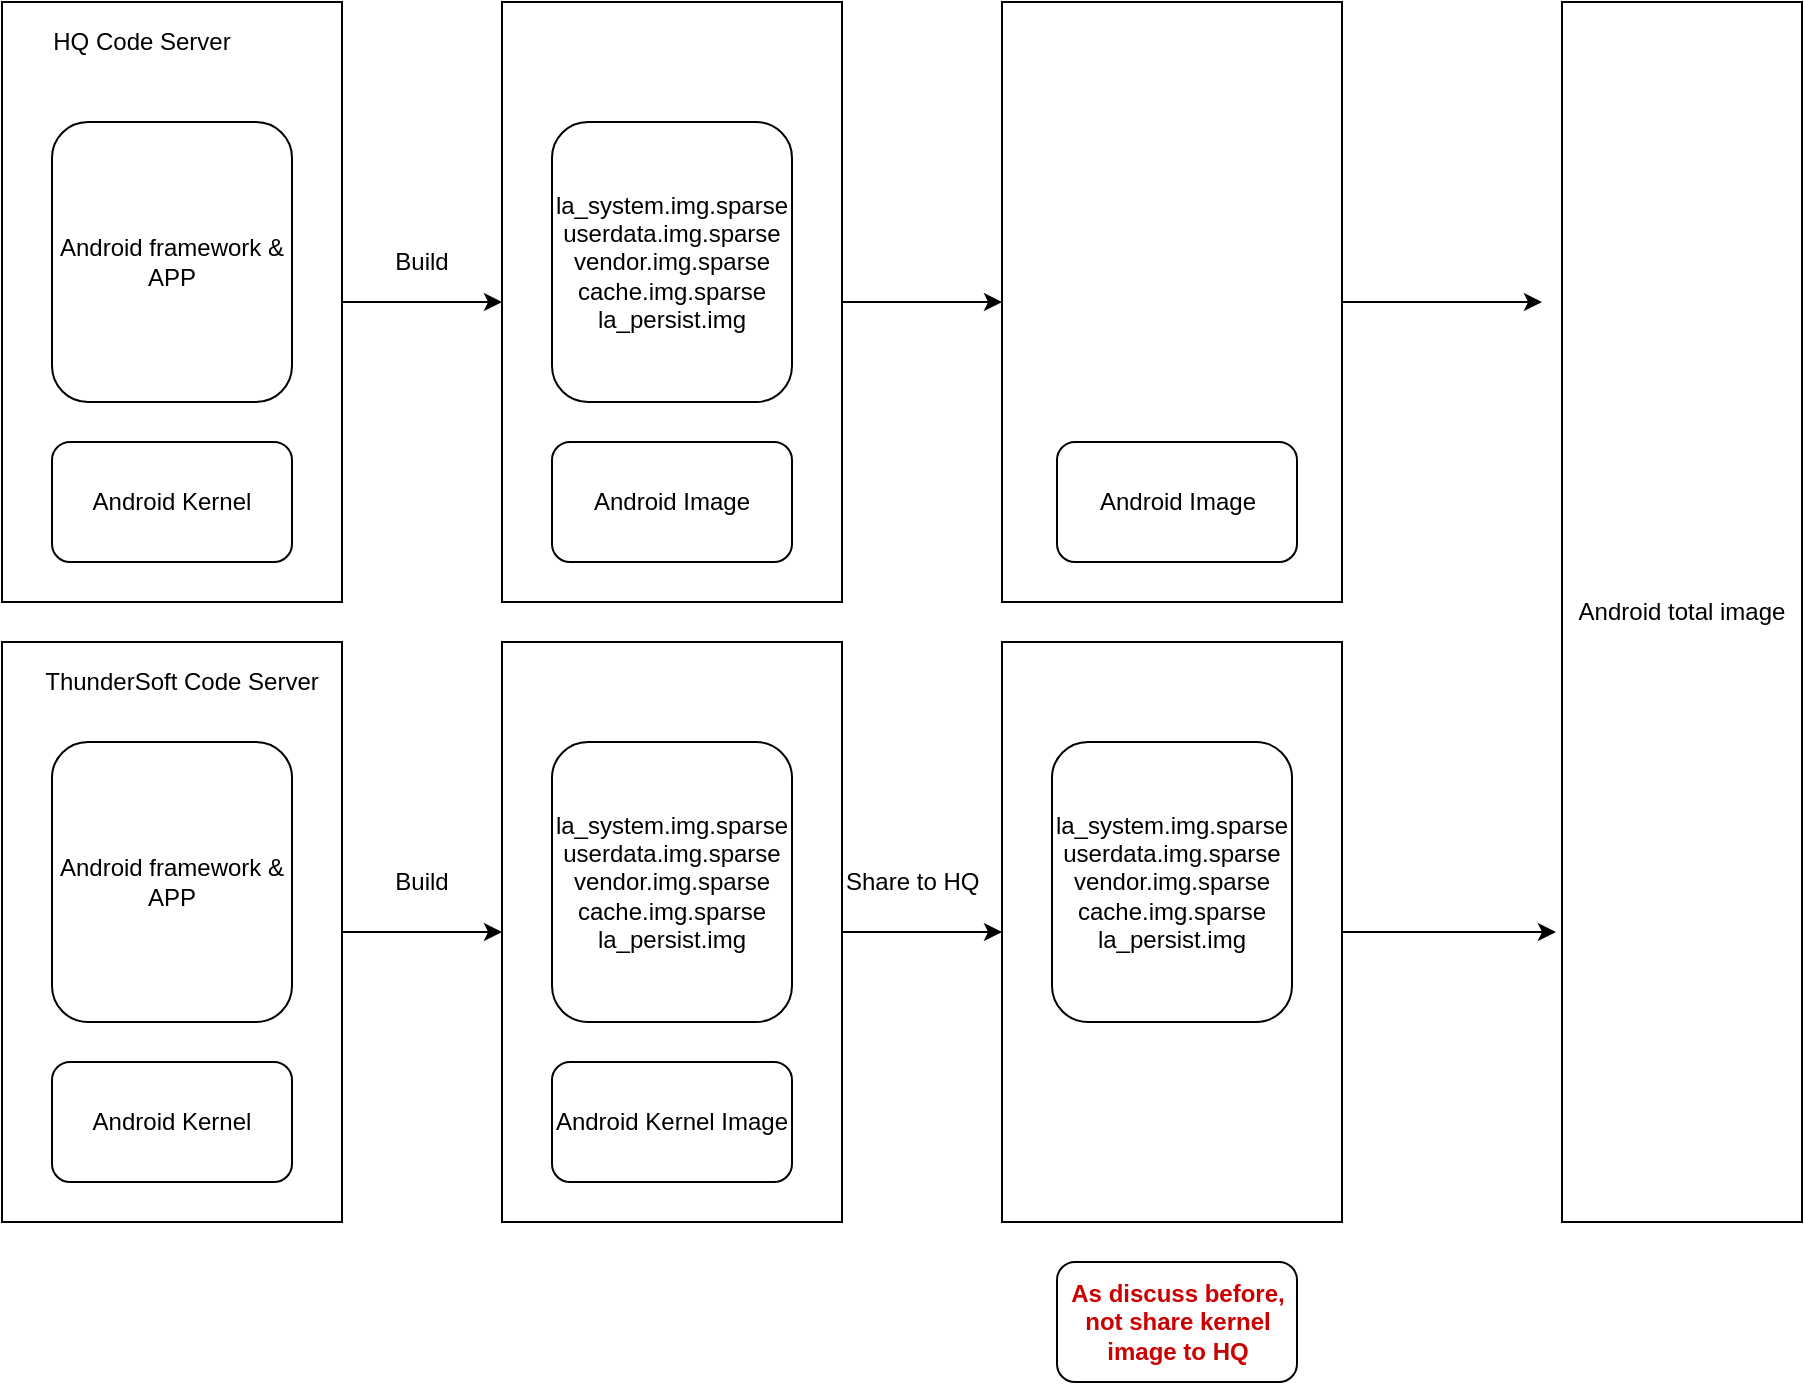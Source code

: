 <mxfile version="12.2.2" type="github" pages="1">
  <diagram id="kgOiKqjmY7E-eNFTO_uU" name="Page-1">
    <mxGraphModel dx="1408" dy="748" grid="1" gridSize="10" guides="1" tooltips="1" connect="1" arrows="1" fold="1" page="1" pageScale="1" pageWidth="850" pageHeight="1100" math="0" shadow="0">
      <root>
        <mxCell id="0"/>
        <mxCell id="1" parent="0"/>
        <mxCell id="LInNzG0QfI24UNhKXFxT-13" value="" style="edgeStyle=orthogonalEdgeStyle;rounded=0;orthogonalLoop=1;jettySize=auto;html=1;" edge="1" parent="1" source="LInNzG0QfI24UNhKXFxT-1" target="LInNzG0QfI24UNhKXFxT-12">
          <mxGeometry relative="1" as="geometry"/>
        </mxCell>
        <mxCell id="LInNzG0QfI24UNhKXFxT-1" value="" style="rounded=0;whiteSpace=wrap;html=1;" vertex="1" parent="1">
          <mxGeometry x="160" y="240" width="170" height="300" as="geometry"/>
        </mxCell>
        <mxCell id="LInNzG0QfI24UNhKXFxT-42" value="" style="edgeStyle=orthogonalEdgeStyle;rounded=0;orthogonalLoop=1;jettySize=auto;html=1;fontColor=#CC0000;" edge="1" parent="1" source="LInNzG0QfI24UNhKXFxT-12" target="LInNzG0QfI24UNhKXFxT-41">
          <mxGeometry relative="1" as="geometry"/>
        </mxCell>
        <mxCell id="LInNzG0QfI24UNhKXFxT-12" value="" style="rounded=0;whiteSpace=wrap;html=1;" vertex="1" parent="1">
          <mxGeometry x="410" y="240" width="170" height="300" as="geometry"/>
        </mxCell>
        <mxCell id="LInNzG0QfI24UNhKXFxT-43" style="edgeStyle=orthogonalEdgeStyle;rounded=0;orthogonalLoop=1;jettySize=auto;html=1;exitX=1;exitY=0.5;exitDx=0;exitDy=0;fontColor=#CC0000;" edge="1" parent="1" source="LInNzG0QfI24UNhKXFxT-41">
          <mxGeometry relative="1" as="geometry">
            <mxPoint x="930" y="390" as="targetPoint"/>
          </mxGeometry>
        </mxCell>
        <mxCell id="LInNzG0QfI24UNhKXFxT-41" value="" style="rounded=0;whiteSpace=wrap;html=1;" vertex="1" parent="1">
          <mxGeometry x="660" y="240" width="170" height="300" as="geometry"/>
        </mxCell>
        <mxCell id="LInNzG0QfI24UNhKXFxT-4" value="Android framework &amp;amp; APP" style="rounded=1;whiteSpace=wrap;html=1;" vertex="1" parent="1">
          <mxGeometry x="185" y="300" width="120" height="140" as="geometry"/>
        </mxCell>
        <mxCell id="LInNzG0QfI24UNhKXFxT-5" value="Android Kernel" style="rounded=1;whiteSpace=wrap;html=1;" vertex="1" parent="1">
          <mxGeometry x="185" y="460" width="120" height="60" as="geometry"/>
        </mxCell>
        <mxCell id="LInNzG0QfI24UNhKXFxT-16" value="" style="edgeStyle=orthogonalEdgeStyle;rounded=0;orthogonalLoop=1;jettySize=auto;html=1;" edge="1" parent="1" source="LInNzG0QfI24UNhKXFxT-6" target="LInNzG0QfI24UNhKXFxT-15">
          <mxGeometry relative="1" as="geometry"/>
        </mxCell>
        <mxCell id="LInNzG0QfI24UNhKXFxT-6" value="" style="rounded=0;whiteSpace=wrap;html=1;" vertex="1" parent="1">
          <mxGeometry x="160" y="560" width="170" height="290" as="geometry"/>
        </mxCell>
        <mxCell id="LInNzG0QfI24UNhKXFxT-21" value="" style="edgeStyle=orthogonalEdgeStyle;rounded=0;orthogonalLoop=1;jettySize=auto;html=1;" edge="1" parent="1" source="LInNzG0QfI24UNhKXFxT-15" target="LInNzG0QfI24UNhKXFxT-20">
          <mxGeometry relative="1" as="geometry"/>
        </mxCell>
        <mxCell id="LInNzG0QfI24UNhKXFxT-15" value="" style="rounded=0;whiteSpace=wrap;html=1;" vertex="1" parent="1">
          <mxGeometry x="410" y="560" width="170" height="290" as="geometry"/>
        </mxCell>
        <mxCell id="LInNzG0QfI24UNhKXFxT-25" style="edgeStyle=orthogonalEdgeStyle;rounded=0;orthogonalLoop=1;jettySize=auto;html=1;exitX=1;exitY=0.5;exitDx=0;exitDy=0;" edge="1" parent="1" source="LInNzG0QfI24UNhKXFxT-20">
          <mxGeometry relative="1" as="geometry">
            <mxPoint x="937" y="705" as="targetPoint"/>
          </mxGeometry>
        </mxCell>
        <mxCell id="LInNzG0QfI24UNhKXFxT-20" value="" style="rounded=0;whiteSpace=wrap;html=1;" vertex="1" parent="1">
          <mxGeometry x="660" y="560" width="170" height="290" as="geometry"/>
        </mxCell>
        <mxCell id="LInNzG0QfI24UNhKXFxT-7" value="&lt;span style=&quot;white-space: normal&quot;&gt;Android framework &amp;amp; APP&lt;/span&gt;" style="rounded=1;whiteSpace=wrap;html=1;" vertex="1" parent="1">
          <mxGeometry x="185" y="610" width="120" height="140" as="geometry"/>
        </mxCell>
        <mxCell id="LInNzG0QfI24UNhKXFxT-8" value="Android Kernel" style="rounded=1;whiteSpace=wrap;html=1;" vertex="1" parent="1">
          <mxGeometry x="185" y="770" width="120" height="60" as="geometry"/>
        </mxCell>
        <mxCell id="LInNzG0QfI24UNhKXFxT-10" value="HQ Code Server" style="text;html=1;strokeColor=none;fillColor=none;align=center;verticalAlign=middle;whiteSpace=wrap;rounded=0;" vertex="1" parent="1">
          <mxGeometry x="180" y="250" width="100" height="20" as="geometry"/>
        </mxCell>
        <mxCell id="LInNzG0QfI24UNhKXFxT-11" value="ThunderSoft Code Server" style="text;html=1;strokeColor=none;fillColor=none;align=center;verticalAlign=middle;whiteSpace=wrap;rounded=0;" vertex="1" parent="1">
          <mxGeometry x="180" y="570" width="140" height="20" as="geometry"/>
        </mxCell>
        <mxCell id="LInNzG0QfI24UNhKXFxT-14" value="Build" style="text;html=1;strokeColor=none;fillColor=none;align=center;verticalAlign=middle;whiteSpace=wrap;rounded=0;" vertex="1" parent="1">
          <mxGeometry x="350" y="360" width="40" height="20" as="geometry"/>
        </mxCell>
        <mxCell id="LInNzG0QfI24UNhKXFxT-17" value="Build" style="text;html=1;strokeColor=none;fillColor=none;align=center;verticalAlign=middle;whiteSpace=wrap;rounded=0;" vertex="1" parent="1">
          <mxGeometry x="350" y="670" width="40" height="20" as="geometry"/>
        </mxCell>
        <mxCell id="LInNzG0QfI24UNhKXFxT-22" value="Share to HQ" style="text;html=1;resizable=0;points=[];autosize=1;align=left;verticalAlign=top;spacingTop=-4;" vertex="1" parent="1">
          <mxGeometry x="580" y="670" width="80" height="20" as="geometry"/>
        </mxCell>
        <mxCell id="LInNzG0QfI24UNhKXFxT-24" value="Android total image" style="rounded=0;whiteSpace=wrap;html=1;" vertex="1" parent="1">
          <mxGeometry x="940" y="240" width="120" height="610" as="geometry"/>
        </mxCell>
        <mxCell id="LInNzG0QfI24UNhKXFxT-29" value="Android Image" style="rounded=1;whiteSpace=wrap;html=1;" vertex="1" parent="1">
          <mxGeometry x="435" y="460" width="120" height="60" as="geometry"/>
        </mxCell>
        <mxCell id="LInNzG0QfI24UNhKXFxT-30" value="&lt;div&gt;la_system.img.sparse&lt;/div&gt;&lt;div&gt;userdata.img.sparse&lt;/div&gt;&lt;div&gt;vendor.img.sparse&lt;/div&gt;&lt;div&gt;cache.img.sparse&lt;/div&gt;&lt;div&gt;la_persist.img&lt;/div&gt;" style="rounded=1;whiteSpace=wrap;html=1;" vertex="1" parent="1">
          <mxGeometry x="435" y="610" width="120" height="140" as="geometry"/>
        </mxCell>
        <mxCell id="LInNzG0QfI24UNhKXFxT-31" value="Android Kernel Image" style="rounded=1;whiteSpace=wrap;html=1;" vertex="1" parent="1">
          <mxGeometry x="435" y="770" width="120" height="60" as="geometry"/>
        </mxCell>
        <mxCell id="LInNzG0QfI24UNhKXFxT-33" value="&lt;div&gt;la_system.img.sparse&lt;/div&gt;&lt;div&gt;userdata.img.sparse&lt;/div&gt;&lt;div&gt;vendor.img.sparse&lt;/div&gt;&lt;div&gt;cache.img.sparse&lt;/div&gt;&lt;div&gt;la_persist.img&lt;/div&gt;" style="rounded=1;whiteSpace=wrap;html=1;" vertex="1" parent="1">
          <mxGeometry x="685" y="610" width="120" height="140" as="geometry"/>
        </mxCell>
        <mxCell id="LInNzG0QfI24UNhKXFxT-34" value="&lt;span style=&quot;&quot;&gt;As discuss before, not share kernel image to HQ&lt;/span&gt;" style="rounded=1;whiteSpace=wrap;html=1;fontColor=#CC0000;fontStyle=1" vertex="1" parent="1">
          <mxGeometry x="687.5" y="870" width="120" height="60" as="geometry"/>
        </mxCell>
        <mxCell id="LInNzG0QfI24UNhKXFxT-40" value="&lt;div&gt;la_system.img.sparse&lt;/div&gt;&lt;div&gt;userdata.img.sparse&lt;/div&gt;&lt;div&gt;vendor.img.sparse&lt;/div&gt;&lt;div&gt;cache.img.sparse&lt;/div&gt;&lt;div&gt;la_persist.img&lt;/div&gt;" style="rounded=1;whiteSpace=wrap;html=1;" vertex="1" parent="1">
          <mxGeometry x="435" y="300" width="120" height="140" as="geometry"/>
        </mxCell>
        <mxCell id="LInNzG0QfI24UNhKXFxT-44" value="Android Image" style="rounded=1;whiteSpace=wrap;html=1;" vertex="1" parent="1">
          <mxGeometry x="687.5" y="460" width="120" height="60" as="geometry"/>
        </mxCell>
      </root>
    </mxGraphModel>
  </diagram>
</mxfile>
